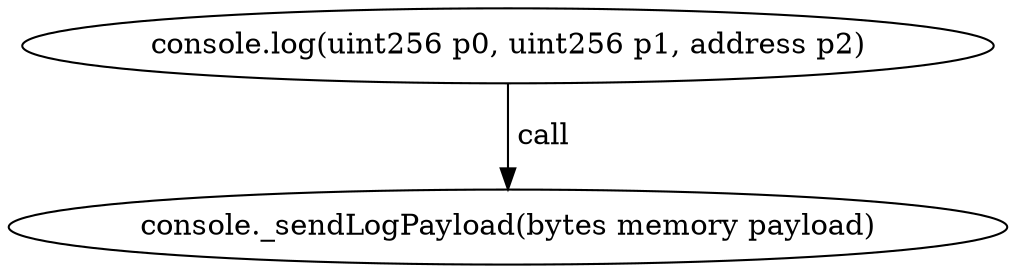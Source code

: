 digraph "" {
	graph [bb="0,0,413.08,124.8"];
	node [label="\N"];
	"console.log(uint256 p0, uint256 p1, address p2)"	 [height=0.5,
		pos="206.54,106.8",
		width=5.4324];
	"console._sendLogPayload(bytes memory payload)"	 [height=0.5,
		pos="206.54,18",
		width=5.7372];
	"console.log(uint256 p0, uint256 p1, address p2)" -> "console._sendLogPayload(bytes memory payload)" [key=call,
	label=" call",
	lp="218.39,62.4",
	pos="e,206.54,36.072 206.54,88.401 206.54,76.295 206.54,60.208 206.54,46.467"];
}
digraph "" {
	graph [bb="0,0,413.08,124.8"];
	node [label="\N"];
	"console.log(uint256 p0, uint256 p1, address p2)"	 [height=0.5,
		pos="206.54,106.8",
		width=5.4324];
	"console._sendLogPayload(bytes memory payload)"	 [height=0.5,
		pos="206.54,18",
		width=5.7372];
	"console.log(uint256 p0, uint256 p1, address p2)" -> "console._sendLogPayload(bytes memory payload)" [key=call,
	label=" call",
	lp="218.39,62.4",
	pos="e,206.54,36.072 206.54,88.401 206.54,76.295 206.54,60.208 206.54,46.467"];
}
